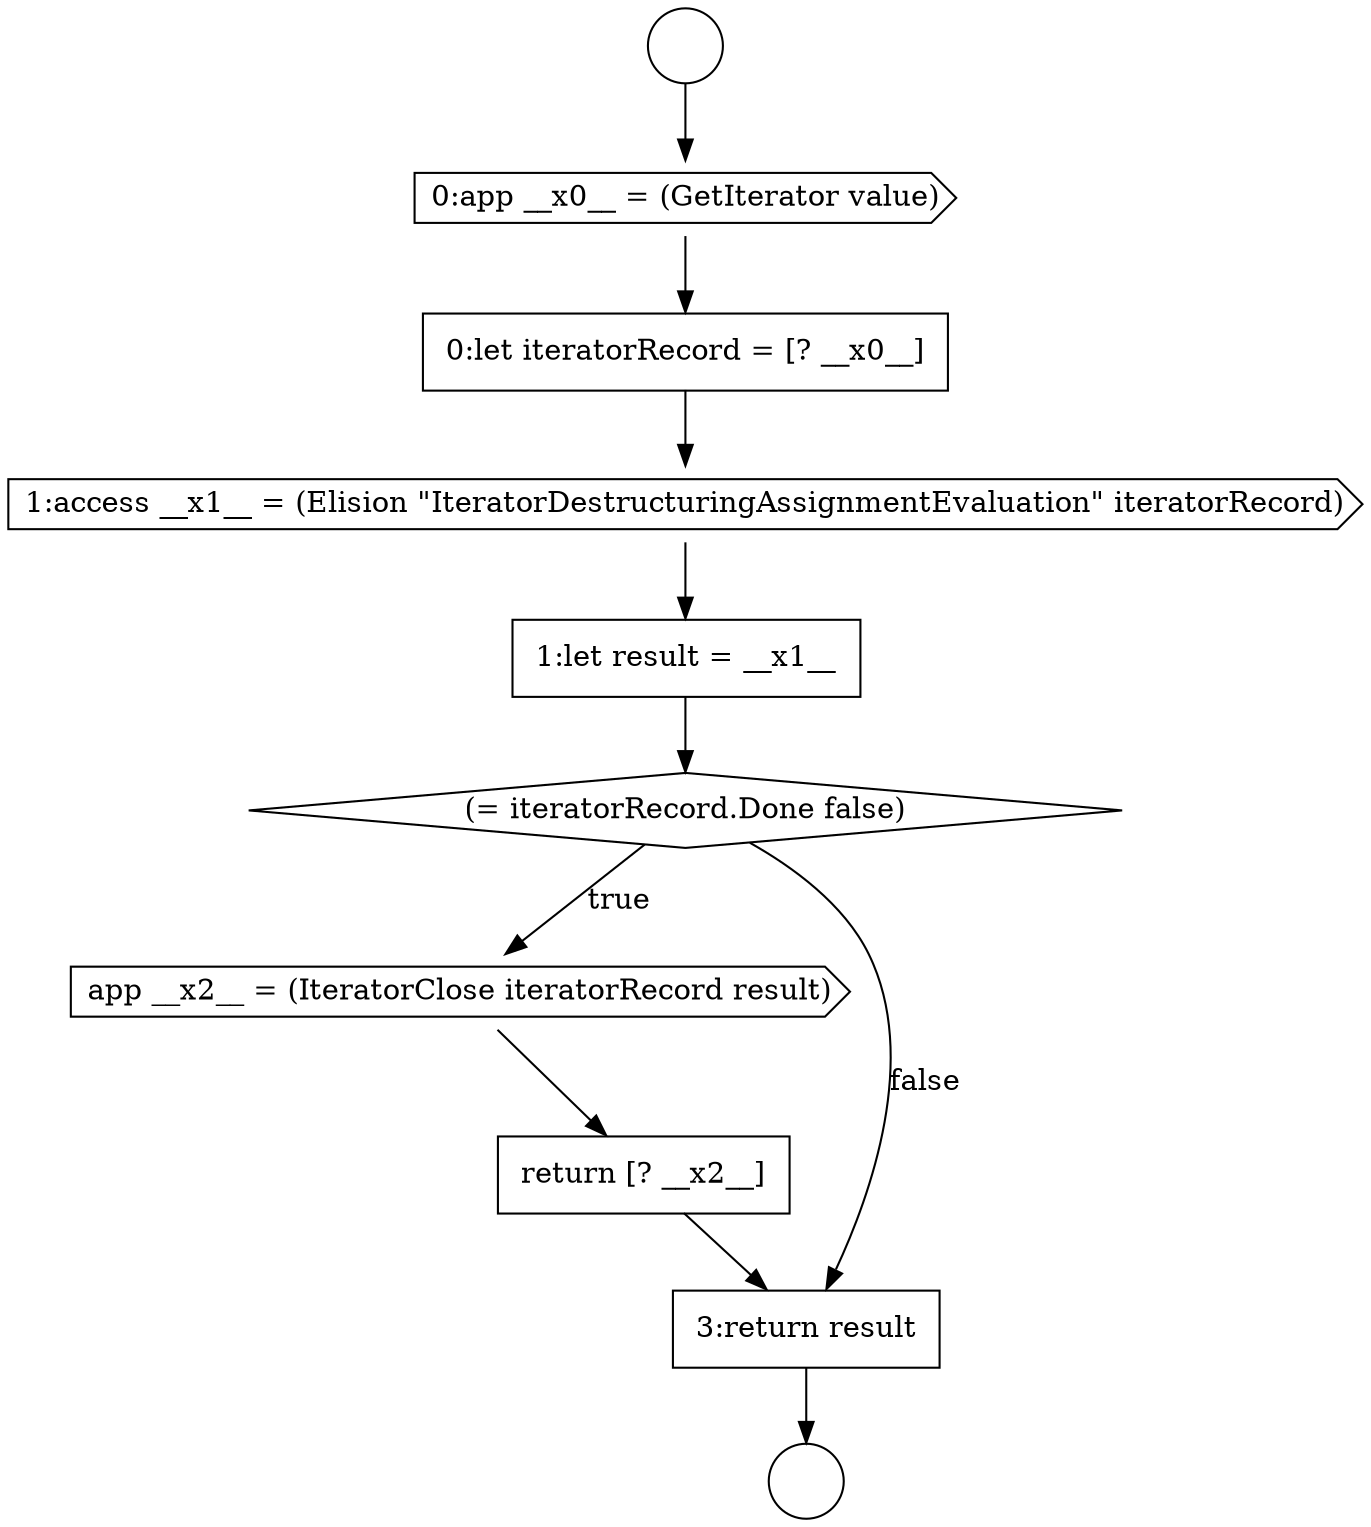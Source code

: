 digraph {
  node5778 [shape=cds, label=<<font color="black">0:app __x0__ = (GetIterator value)</font>> color="black" fillcolor="white" style=filled]
  node5782 [shape=diamond, label=<<font color="black">(= iteratorRecord.Done false)</font>> color="black" fillcolor="white" style=filled]
  node5783 [shape=cds, label=<<font color="black">app __x2__ = (IteratorClose iteratorRecord result)</font>> color="black" fillcolor="white" style=filled]
  node5779 [shape=none, margin=0, label=<<font color="black">
    <table border="0" cellborder="1" cellspacing="0" cellpadding="10">
      <tr><td align="left">0:let iteratorRecord = [? __x0__]</td></tr>
    </table>
  </font>> color="black" fillcolor="white" style=filled]
  node5776 [shape=circle label=" " color="black" fillcolor="white" style=filled]
  node5784 [shape=none, margin=0, label=<<font color="black">
    <table border="0" cellborder="1" cellspacing="0" cellpadding="10">
      <tr><td align="left">return [? __x2__]</td></tr>
    </table>
  </font>> color="black" fillcolor="white" style=filled]
  node5780 [shape=cds, label=<<font color="black">1:access __x1__ = (Elision &quot;IteratorDestructuringAssignmentEvaluation&quot; iteratorRecord)</font>> color="black" fillcolor="white" style=filled]
  node5785 [shape=none, margin=0, label=<<font color="black">
    <table border="0" cellborder="1" cellspacing="0" cellpadding="10">
      <tr><td align="left">3:return result</td></tr>
    </table>
  </font>> color="black" fillcolor="white" style=filled]
  node5777 [shape=circle label=" " color="black" fillcolor="white" style=filled]
  node5781 [shape=none, margin=0, label=<<font color="black">
    <table border="0" cellborder="1" cellspacing="0" cellpadding="10">
      <tr><td align="left">1:let result = __x1__</td></tr>
    </table>
  </font>> color="black" fillcolor="white" style=filled]
  node5783 -> node5784 [ color="black"]
  node5780 -> node5781 [ color="black"]
  node5785 -> node5777 [ color="black"]
  node5782 -> node5783 [label=<<font color="black">true</font>> color="black"]
  node5782 -> node5785 [label=<<font color="black">false</font>> color="black"]
  node5784 -> node5785 [ color="black"]
  node5778 -> node5779 [ color="black"]
  node5776 -> node5778 [ color="black"]
  node5779 -> node5780 [ color="black"]
  node5781 -> node5782 [ color="black"]
}
